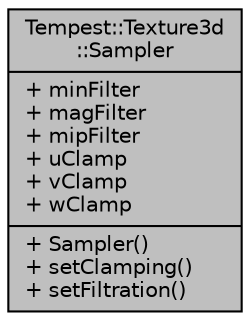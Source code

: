 digraph "Tempest::Texture3d::Sampler"
{
  edge [fontname="Helvetica",fontsize="10",labelfontname="Helvetica",labelfontsize="10"];
  node [fontname="Helvetica",fontsize="10",shape=record];
  Node1 [label="{Tempest::Texture3d\l::Sampler\n|+ minFilter\l+ magFilter\l+ mipFilter\l+ uClamp\l+ vClamp\l+ wClamp\l|+ Sampler()\l+ setClamping()\l+ setFiltration()\l}",height=0.2,width=0.4,color="black", fillcolor="grey75", style="filled", fontcolor="black"];
}
